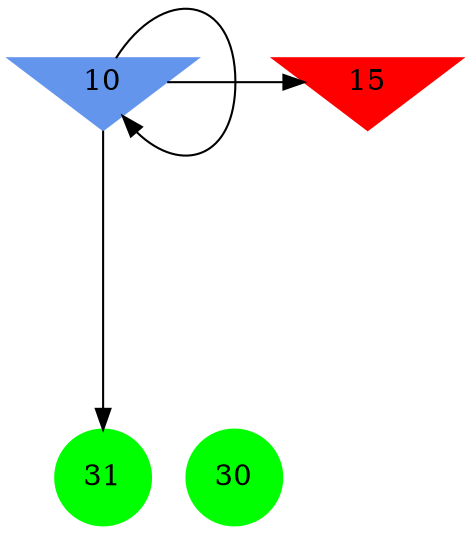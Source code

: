 digraph brain {
	ranksep=2.0;
	10 [shape=invtriangle,style=filled,color=cornflowerblue];
	15 [shape=invtriangle,style=filled,color=red];
	30 [shape=circle,style=filled,color=green];
	31 [shape=circle,style=filled,color=green];
	10	->	10;
	10	->	31;
	10	->	15;
	{ rank=same; 10; 15; }
	{ rank=same; }
	{ rank=same; 30; 31; }
}
